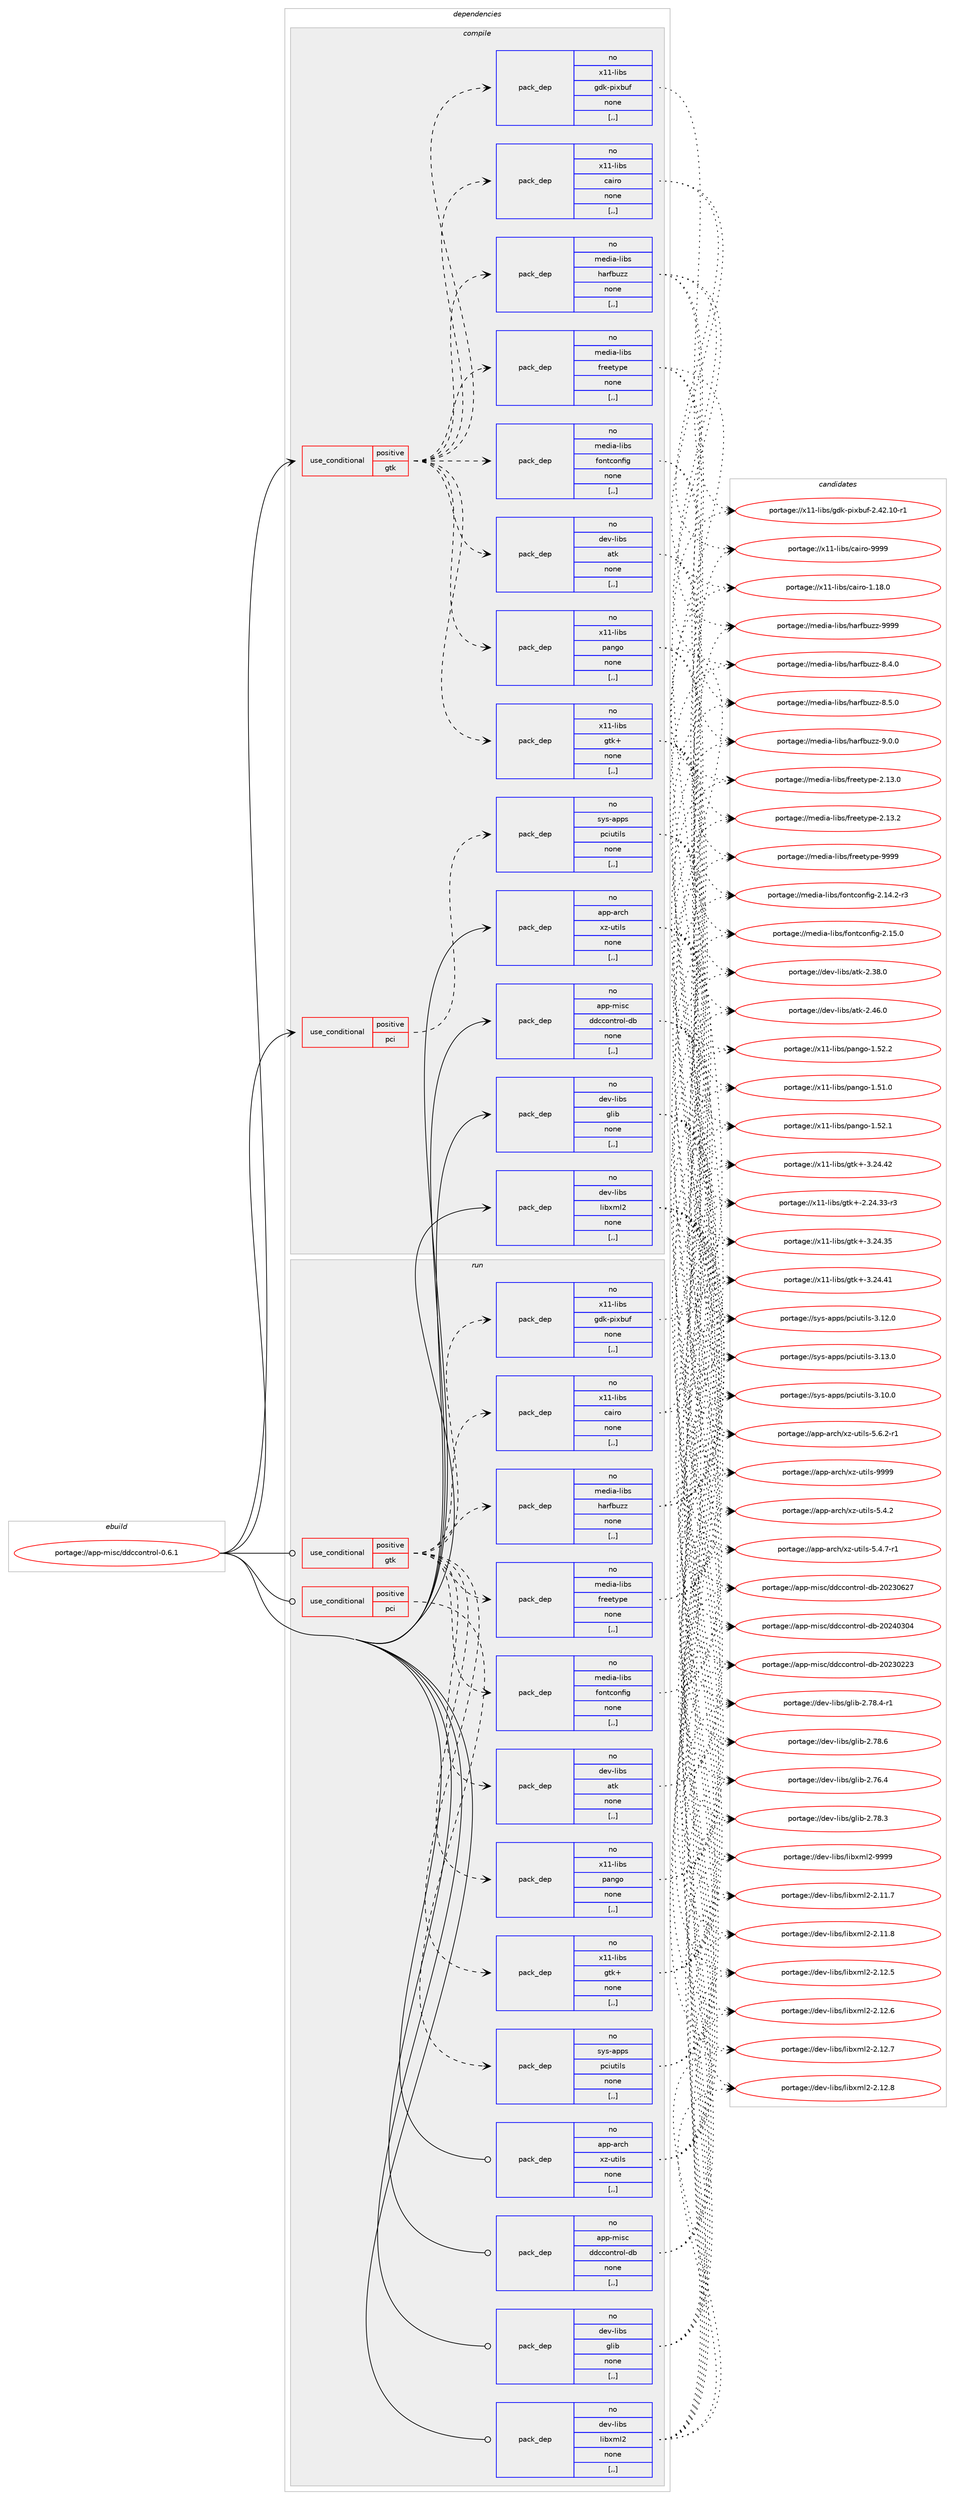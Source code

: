 digraph prolog {

# *************
# Graph options
# *************

newrank=true;
concentrate=true;
compound=true;
graph [rankdir=LR,fontname=Helvetica,fontsize=10,ranksep=1.5];#, ranksep=2.5, nodesep=0.2];
edge  [arrowhead=vee];
node  [fontname=Helvetica,fontsize=10];

# **********
# The ebuild
# **********

subgraph cluster_leftcol {
color=gray;
rank=same;
label=<<i>ebuild</i>>;
id [label="portage://app-misc/ddccontrol-0.6.1", color=red, width=4, href="../app-misc/ddccontrol-0.6.1.svg"];
}

# ****************
# The dependencies
# ****************

subgraph cluster_midcol {
color=gray;
label=<<i>dependencies</i>>;
subgraph cluster_compile {
fillcolor="#eeeeee";
style=filled;
label=<<i>compile</i>>;
subgraph cond11162 {
dependency38758 [label=<<TABLE BORDER="0" CELLBORDER="1" CELLSPACING="0" CELLPADDING="4"><TR><TD ROWSPAN="3" CELLPADDING="10">use_conditional</TD></TR><TR><TD>positive</TD></TR><TR><TD>gtk</TD></TR></TABLE>>, shape=none, color=red];
subgraph pack27231 {
dependency38759 [label=<<TABLE BORDER="0" CELLBORDER="1" CELLSPACING="0" CELLPADDING="4" WIDTH="220"><TR><TD ROWSPAN="6" CELLPADDING="30">pack_dep</TD></TR><TR><TD WIDTH="110">no</TD></TR><TR><TD>dev-libs</TD></TR><TR><TD>atk</TD></TR><TR><TD>none</TD></TR><TR><TD>[,,]</TD></TR></TABLE>>, shape=none, color=blue];
}
dependency38758:e -> dependency38759:w [weight=20,style="dashed",arrowhead="vee"];
subgraph pack27232 {
dependency38760 [label=<<TABLE BORDER="0" CELLBORDER="1" CELLSPACING="0" CELLPADDING="4" WIDTH="220"><TR><TD ROWSPAN="6" CELLPADDING="30">pack_dep</TD></TR><TR><TD WIDTH="110">no</TD></TR><TR><TD>media-libs</TD></TR><TR><TD>fontconfig</TD></TR><TR><TD>none</TD></TR><TR><TD>[,,]</TD></TR></TABLE>>, shape=none, color=blue];
}
dependency38758:e -> dependency38760:w [weight=20,style="dashed",arrowhead="vee"];
subgraph pack27233 {
dependency38761 [label=<<TABLE BORDER="0" CELLBORDER="1" CELLSPACING="0" CELLPADDING="4" WIDTH="220"><TR><TD ROWSPAN="6" CELLPADDING="30">pack_dep</TD></TR><TR><TD WIDTH="110">no</TD></TR><TR><TD>media-libs</TD></TR><TR><TD>freetype</TD></TR><TR><TD>none</TD></TR><TR><TD>[,,]</TD></TR></TABLE>>, shape=none, color=blue];
}
dependency38758:e -> dependency38761:w [weight=20,style="dashed",arrowhead="vee"];
subgraph pack27234 {
dependency38762 [label=<<TABLE BORDER="0" CELLBORDER="1" CELLSPACING="0" CELLPADDING="4" WIDTH="220"><TR><TD ROWSPAN="6" CELLPADDING="30">pack_dep</TD></TR><TR><TD WIDTH="110">no</TD></TR><TR><TD>media-libs</TD></TR><TR><TD>harfbuzz</TD></TR><TR><TD>none</TD></TR><TR><TD>[,,]</TD></TR></TABLE>>, shape=none, color=blue];
}
dependency38758:e -> dependency38762:w [weight=20,style="dashed",arrowhead="vee"];
subgraph pack27235 {
dependency38763 [label=<<TABLE BORDER="0" CELLBORDER="1" CELLSPACING="0" CELLPADDING="4" WIDTH="220"><TR><TD ROWSPAN="6" CELLPADDING="30">pack_dep</TD></TR><TR><TD WIDTH="110">no</TD></TR><TR><TD>x11-libs</TD></TR><TR><TD>cairo</TD></TR><TR><TD>none</TD></TR><TR><TD>[,,]</TD></TR></TABLE>>, shape=none, color=blue];
}
dependency38758:e -> dependency38763:w [weight=20,style="dashed",arrowhead="vee"];
subgraph pack27236 {
dependency38764 [label=<<TABLE BORDER="0" CELLBORDER="1" CELLSPACING="0" CELLPADDING="4" WIDTH="220"><TR><TD ROWSPAN="6" CELLPADDING="30">pack_dep</TD></TR><TR><TD WIDTH="110">no</TD></TR><TR><TD>x11-libs</TD></TR><TR><TD>gdk-pixbuf</TD></TR><TR><TD>none</TD></TR><TR><TD>[,,]</TD></TR></TABLE>>, shape=none, color=blue];
}
dependency38758:e -> dependency38764:w [weight=20,style="dashed",arrowhead="vee"];
subgraph pack27237 {
dependency38765 [label=<<TABLE BORDER="0" CELLBORDER="1" CELLSPACING="0" CELLPADDING="4" WIDTH="220"><TR><TD ROWSPAN="6" CELLPADDING="30">pack_dep</TD></TR><TR><TD WIDTH="110">no</TD></TR><TR><TD>x11-libs</TD></TR><TR><TD>gtk+</TD></TR><TR><TD>none</TD></TR><TR><TD>[,,]</TD></TR></TABLE>>, shape=none, color=blue];
}
dependency38758:e -> dependency38765:w [weight=20,style="dashed",arrowhead="vee"];
subgraph pack27238 {
dependency38766 [label=<<TABLE BORDER="0" CELLBORDER="1" CELLSPACING="0" CELLPADDING="4" WIDTH="220"><TR><TD ROWSPAN="6" CELLPADDING="30">pack_dep</TD></TR><TR><TD WIDTH="110">no</TD></TR><TR><TD>x11-libs</TD></TR><TR><TD>pango</TD></TR><TR><TD>none</TD></TR><TR><TD>[,,]</TD></TR></TABLE>>, shape=none, color=blue];
}
dependency38758:e -> dependency38766:w [weight=20,style="dashed",arrowhead="vee"];
}
id:e -> dependency38758:w [weight=20,style="solid",arrowhead="vee"];
subgraph cond11163 {
dependency38767 [label=<<TABLE BORDER="0" CELLBORDER="1" CELLSPACING="0" CELLPADDING="4"><TR><TD ROWSPAN="3" CELLPADDING="10">use_conditional</TD></TR><TR><TD>positive</TD></TR><TR><TD>pci</TD></TR></TABLE>>, shape=none, color=red];
subgraph pack27239 {
dependency38768 [label=<<TABLE BORDER="0" CELLBORDER="1" CELLSPACING="0" CELLPADDING="4" WIDTH="220"><TR><TD ROWSPAN="6" CELLPADDING="30">pack_dep</TD></TR><TR><TD WIDTH="110">no</TD></TR><TR><TD>sys-apps</TD></TR><TR><TD>pciutils</TD></TR><TR><TD>none</TD></TR><TR><TD>[,,]</TD></TR></TABLE>>, shape=none, color=blue];
}
dependency38767:e -> dependency38768:w [weight=20,style="dashed",arrowhead="vee"];
}
id:e -> dependency38767:w [weight=20,style="solid",arrowhead="vee"];
subgraph pack27240 {
dependency38769 [label=<<TABLE BORDER="0" CELLBORDER="1" CELLSPACING="0" CELLPADDING="4" WIDTH="220"><TR><TD ROWSPAN="6" CELLPADDING="30">pack_dep</TD></TR><TR><TD WIDTH="110">no</TD></TR><TR><TD>app-arch</TD></TR><TR><TD>xz-utils</TD></TR><TR><TD>none</TD></TR><TR><TD>[,,]</TD></TR></TABLE>>, shape=none, color=blue];
}
id:e -> dependency38769:w [weight=20,style="solid",arrowhead="vee"];
subgraph pack27241 {
dependency38770 [label=<<TABLE BORDER="0" CELLBORDER="1" CELLSPACING="0" CELLPADDING="4" WIDTH="220"><TR><TD ROWSPAN="6" CELLPADDING="30">pack_dep</TD></TR><TR><TD WIDTH="110">no</TD></TR><TR><TD>app-misc</TD></TR><TR><TD>ddccontrol-db</TD></TR><TR><TD>none</TD></TR><TR><TD>[,,]</TD></TR></TABLE>>, shape=none, color=blue];
}
id:e -> dependency38770:w [weight=20,style="solid",arrowhead="vee"];
subgraph pack27242 {
dependency38771 [label=<<TABLE BORDER="0" CELLBORDER="1" CELLSPACING="0" CELLPADDING="4" WIDTH="220"><TR><TD ROWSPAN="6" CELLPADDING="30">pack_dep</TD></TR><TR><TD WIDTH="110">no</TD></TR><TR><TD>dev-libs</TD></TR><TR><TD>glib</TD></TR><TR><TD>none</TD></TR><TR><TD>[,,]</TD></TR></TABLE>>, shape=none, color=blue];
}
id:e -> dependency38771:w [weight=20,style="solid",arrowhead="vee"];
subgraph pack27243 {
dependency38772 [label=<<TABLE BORDER="0" CELLBORDER="1" CELLSPACING="0" CELLPADDING="4" WIDTH="220"><TR><TD ROWSPAN="6" CELLPADDING="30">pack_dep</TD></TR><TR><TD WIDTH="110">no</TD></TR><TR><TD>dev-libs</TD></TR><TR><TD>libxml2</TD></TR><TR><TD>none</TD></TR><TR><TD>[,,]</TD></TR></TABLE>>, shape=none, color=blue];
}
id:e -> dependency38772:w [weight=20,style="solid",arrowhead="vee"];
}
subgraph cluster_compileandrun {
fillcolor="#eeeeee";
style=filled;
label=<<i>compile and run</i>>;
}
subgraph cluster_run {
fillcolor="#eeeeee";
style=filled;
label=<<i>run</i>>;
subgraph cond11164 {
dependency38773 [label=<<TABLE BORDER="0" CELLBORDER="1" CELLSPACING="0" CELLPADDING="4"><TR><TD ROWSPAN="3" CELLPADDING="10">use_conditional</TD></TR><TR><TD>positive</TD></TR><TR><TD>gtk</TD></TR></TABLE>>, shape=none, color=red];
subgraph pack27244 {
dependency38774 [label=<<TABLE BORDER="0" CELLBORDER="1" CELLSPACING="0" CELLPADDING="4" WIDTH="220"><TR><TD ROWSPAN="6" CELLPADDING="30">pack_dep</TD></TR><TR><TD WIDTH="110">no</TD></TR><TR><TD>dev-libs</TD></TR><TR><TD>atk</TD></TR><TR><TD>none</TD></TR><TR><TD>[,,]</TD></TR></TABLE>>, shape=none, color=blue];
}
dependency38773:e -> dependency38774:w [weight=20,style="dashed",arrowhead="vee"];
subgraph pack27245 {
dependency38775 [label=<<TABLE BORDER="0" CELLBORDER="1" CELLSPACING="0" CELLPADDING="4" WIDTH="220"><TR><TD ROWSPAN="6" CELLPADDING="30">pack_dep</TD></TR><TR><TD WIDTH="110">no</TD></TR><TR><TD>media-libs</TD></TR><TR><TD>fontconfig</TD></TR><TR><TD>none</TD></TR><TR><TD>[,,]</TD></TR></TABLE>>, shape=none, color=blue];
}
dependency38773:e -> dependency38775:w [weight=20,style="dashed",arrowhead="vee"];
subgraph pack27246 {
dependency38776 [label=<<TABLE BORDER="0" CELLBORDER="1" CELLSPACING="0" CELLPADDING="4" WIDTH="220"><TR><TD ROWSPAN="6" CELLPADDING="30">pack_dep</TD></TR><TR><TD WIDTH="110">no</TD></TR><TR><TD>media-libs</TD></TR><TR><TD>freetype</TD></TR><TR><TD>none</TD></TR><TR><TD>[,,]</TD></TR></TABLE>>, shape=none, color=blue];
}
dependency38773:e -> dependency38776:w [weight=20,style="dashed",arrowhead="vee"];
subgraph pack27247 {
dependency38777 [label=<<TABLE BORDER="0" CELLBORDER="1" CELLSPACING="0" CELLPADDING="4" WIDTH="220"><TR><TD ROWSPAN="6" CELLPADDING="30">pack_dep</TD></TR><TR><TD WIDTH="110">no</TD></TR><TR><TD>media-libs</TD></TR><TR><TD>harfbuzz</TD></TR><TR><TD>none</TD></TR><TR><TD>[,,]</TD></TR></TABLE>>, shape=none, color=blue];
}
dependency38773:e -> dependency38777:w [weight=20,style="dashed",arrowhead="vee"];
subgraph pack27248 {
dependency38778 [label=<<TABLE BORDER="0" CELLBORDER="1" CELLSPACING="0" CELLPADDING="4" WIDTH="220"><TR><TD ROWSPAN="6" CELLPADDING="30">pack_dep</TD></TR><TR><TD WIDTH="110">no</TD></TR><TR><TD>x11-libs</TD></TR><TR><TD>cairo</TD></TR><TR><TD>none</TD></TR><TR><TD>[,,]</TD></TR></TABLE>>, shape=none, color=blue];
}
dependency38773:e -> dependency38778:w [weight=20,style="dashed",arrowhead="vee"];
subgraph pack27249 {
dependency38779 [label=<<TABLE BORDER="0" CELLBORDER="1" CELLSPACING="0" CELLPADDING="4" WIDTH="220"><TR><TD ROWSPAN="6" CELLPADDING="30">pack_dep</TD></TR><TR><TD WIDTH="110">no</TD></TR><TR><TD>x11-libs</TD></TR><TR><TD>gdk-pixbuf</TD></TR><TR><TD>none</TD></TR><TR><TD>[,,]</TD></TR></TABLE>>, shape=none, color=blue];
}
dependency38773:e -> dependency38779:w [weight=20,style="dashed",arrowhead="vee"];
subgraph pack27250 {
dependency38780 [label=<<TABLE BORDER="0" CELLBORDER="1" CELLSPACING="0" CELLPADDING="4" WIDTH="220"><TR><TD ROWSPAN="6" CELLPADDING="30">pack_dep</TD></TR><TR><TD WIDTH="110">no</TD></TR><TR><TD>x11-libs</TD></TR><TR><TD>gtk+</TD></TR><TR><TD>none</TD></TR><TR><TD>[,,]</TD></TR></TABLE>>, shape=none, color=blue];
}
dependency38773:e -> dependency38780:w [weight=20,style="dashed",arrowhead="vee"];
subgraph pack27251 {
dependency38781 [label=<<TABLE BORDER="0" CELLBORDER="1" CELLSPACING="0" CELLPADDING="4" WIDTH="220"><TR><TD ROWSPAN="6" CELLPADDING="30">pack_dep</TD></TR><TR><TD WIDTH="110">no</TD></TR><TR><TD>x11-libs</TD></TR><TR><TD>pango</TD></TR><TR><TD>none</TD></TR><TR><TD>[,,]</TD></TR></TABLE>>, shape=none, color=blue];
}
dependency38773:e -> dependency38781:w [weight=20,style="dashed",arrowhead="vee"];
}
id:e -> dependency38773:w [weight=20,style="solid",arrowhead="odot"];
subgraph cond11165 {
dependency38782 [label=<<TABLE BORDER="0" CELLBORDER="1" CELLSPACING="0" CELLPADDING="4"><TR><TD ROWSPAN="3" CELLPADDING="10">use_conditional</TD></TR><TR><TD>positive</TD></TR><TR><TD>pci</TD></TR></TABLE>>, shape=none, color=red];
subgraph pack27252 {
dependency38783 [label=<<TABLE BORDER="0" CELLBORDER="1" CELLSPACING="0" CELLPADDING="4" WIDTH="220"><TR><TD ROWSPAN="6" CELLPADDING="30">pack_dep</TD></TR><TR><TD WIDTH="110">no</TD></TR><TR><TD>sys-apps</TD></TR><TR><TD>pciutils</TD></TR><TR><TD>none</TD></TR><TR><TD>[,,]</TD></TR></TABLE>>, shape=none, color=blue];
}
dependency38782:e -> dependency38783:w [weight=20,style="dashed",arrowhead="vee"];
}
id:e -> dependency38782:w [weight=20,style="solid",arrowhead="odot"];
subgraph pack27253 {
dependency38784 [label=<<TABLE BORDER="0" CELLBORDER="1" CELLSPACING="0" CELLPADDING="4" WIDTH="220"><TR><TD ROWSPAN="6" CELLPADDING="30">pack_dep</TD></TR><TR><TD WIDTH="110">no</TD></TR><TR><TD>app-arch</TD></TR><TR><TD>xz-utils</TD></TR><TR><TD>none</TD></TR><TR><TD>[,,]</TD></TR></TABLE>>, shape=none, color=blue];
}
id:e -> dependency38784:w [weight=20,style="solid",arrowhead="odot"];
subgraph pack27254 {
dependency38785 [label=<<TABLE BORDER="0" CELLBORDER="1" CELLSPACING="0" CELLPADDING="4" WIDTH="220"><TR><TD ROWSPAN="6" CELLPADDING="30">pack_dep</TD></TR><TR><TD WIDTH="110">no</TD></TR><TR><TD>app-misc</TD></TR><TR><TD>ddccontrol-db</TD></TR><TR><TD>none</TD></TR><TR><TD>[,,]</TD></TR></TABLE>>, shape=none, color=blue];
}
id:e -> dependency38785:w [weight=20,style="solid",arrowhead="odot"];
subgraph pack27255 {
dependency38786 [label=<<TABLE BORDER="0" CELLBORDER="1" CELLSPACING="0" CELLPADDING="4" WIDTH="220"><TR><TD ROWSPAN="6" CELLPADDING="30">pack_dep</TD></TR><TR><TD WIDTH="110">no</TD></TR><TR><TD>dev-libs</TD></TR><TR><TD>glib</TD></TR><TR><TD>none</TD></TR><TR><TD>[,,]</TD></TR></TABLE>>, shape=none, color=blue];
}
id:e -> dependency38786:w [weight=20,style="solid",arrowhead="odot"];
subgraph pack27256 {
dependency38787 [label=<<TABLE BORDER="0" CELLBORDER="1" CELLSPACING="0" CELLPADDING="4" WIDTH="220"><TR><TD ROWSPAN="6" CELLPADDING="30">pack_dep</TD></TR><TR><TD WIDTH="110">no</TD></TR><TR><TD>dev-libs</TD></TR><TR><TD>libxml2</TD></TR><TR><TD>none</TD></TR><TR><TD>[,,]</TD></TR></TABLE>>, shape=none, color=blue];
}
id:e -> dependency38787:w [weight=20,style="solid",arrowhead="odot"];
}
}

# **************
# The candidates
# **************

subgraph cluster_choices {
rank=same;
color=gray;
label=<<i>candidates</i>>;

subgraph choice27231 {
color=black;
nodesep=1;
choice1001011184510810598115479711610745504651564648 [label="portage://dev-libs/atk-2.38.0", color=red, width=4,href="../dev-libs/atk-2.38.0.svg"];
choice1001011184510810598115479711610745504652544648 [label="portage://dev-libs/atk-2.46.0", color=red, width=4,href="../dev-libs/atk-2.46.0.svg"];
dependency38759:e -> choice1001011184510810598115479711610745504651564648:w [style=dotted,weight="100"];
dependency38759:e -> choice1001011184510810598115479711610745504652544648:w [style=dotted,weight="100"];
}
subgraph choice27232 {
color=black;
nodesep=1;
choice1091011001059745108105981154710211111011699111110102105103455046495246504511451 [label="portage://media-libs/fontconfig-2.14.2-r3", color=red, width=4,href="../media-libs/fontconfig-2.14.2-r3.svg"];
choice109101100105974510810598115471021111101169911111010210510345504649534648 [label="portage://media-libs/fontconfig-2.15.0", color=red, width=4,href="../media-libs/fontconfig-2.15.0.svg"];
dependency38760:e -> choice1091011001059745108105981154710211111011699111110102105103455046495246504511451:w [style=dotted,weight="100"];
dependency38760:e -> choice109101100105974510810598115471021111101169911111010210510345504649534648:w [style=dotted,weight="100"];
}
subgraph choice27233 {
color=black;
nodesep=1;
choice1091011001059745108105981154710211410110111612111210145504649514648 [label="portage://media-libs/freetype-2.13.0", color=red, width=4,href="../media-libs/freetype-2.13.0.svg"];
choice1091011001059745108105981154710211410110111612111210145504649514650 [label="portage://media-libs/freetype-2.13.2", color=red, width=4,href="../media-libs/freetype-2.13.2.svg"];
choice109101100105974510810598115471021141011011161211121014557575757 [label="portage://media-libs/freetype-9999", color=red, width=4,href="../media-libs/freetype-9999.svg"];
dependency38761:e -> choice1091011001059745108105981154710211410110111612111210145504649514648:w [style=dotted,weight="100"];
dependency38761:e -> choice1091011001059745108105981154710211410110111612111210145504649514650:w [style=dotted,weight="100"];
dependency38761:e -> choice109101100105974510810598115471021141011011161211121014557575757:w [style=dotted,weight="100"];
}
subgraph choice27234 {
color=black;
nodesep=1;
choice109101100105974510810598115471049711410298117122122455646524648 [label="portage://media-libs/harfbuzz-8.4.0", color=red, width=4,href="../media-libs/harfbuzz-8.4.0.svg"];
choice109101100105974510810598115471049711410298117122122455646534648 [label="portage://media-libs/harfbuzz-8.5.0", color=red, width=4,href="../media-libs/harfbuzz-8.5.0.svg"];
choice109101100105974510810598115471049711410298117122122455746484648 [label="portage://media-libs/harfbuzz-9.0.0", color=red, width=4,href="../media-libs/harfbuzz-9.0.0.svg"];
choice1091011001059745108105981154710497114102981171221224557575757 [label="portage://media-libs/harfbuzz-9999", color=red, width=4,href="../media-libs/harfbuzz-9999.svg"];
dependency38762:e -> choice109101100105974510810598115471049711410298117122122455646524648:w [style=dotted,weight="100"];
dependency38762:e -> choice109101100105974510810598115471049711410298117122122455646534648:w [style=dotted,weight="100"];
dependency38762:e -> choice109101100105974510810598115471049711410298117122122455746484648:w [style=dotted,weight="100"];
dependency38762:e -> choice1091011001059745108105981154710497114102981171221224557575757:w [style=dotted,weight="100"];
}
subgraph choice27235 {
color=black;
nodesep=1;
choice1204949451081059811547999710511411145494649564648 [label="portage://x11-libs/cairo-1.18.0", color=red, width=4,href="../x11-libs/cairo-1.18.0.svg"];
choice120494945108105981154799971051141114557575757 [label="portage://x11-libs/cairo-9999", color=red, width=4,href="../x11-libs/cairo-9999.svg"];
dependency38763:e -> choice1204949451081059811547999710511411145494649564648:w [style=dotted,weight="100"];
dependency38763:e -> choice120494945108105981154799971051141114557575757:w [style=dotted,weight="100"];
}
subgraph choice27236 {
color=black;
nodesep=1;
choice1204949451081059811547103100107451121051209811710245504652504649484511449 [label="portage://x11-libs/gdk-pixbuf-2.42.10-r1", color=red, width=4,href="../x11-libs/gdk-pixbuf-2.42.10-r1.svg"];
dependency38764:e -> choice1204949451081059811547103100107451121051209811710245504652504649484511449:w [style=dotted,weight="100"];
}
subgraph choice27237 {
color=black;
nodesep=1;
choice12049494510810598115471031161074345504650524651514511451 [label="portage://x11-libs/gtk+-2.24.33-r3", color=red, width=4,href="../x11-libs/gtk+-2.24.33-r3.svg"];
choice1204949451081059811547103116107434551465052465153 [label="portage://x11-libs/gtk+-3.24.35", color=red, width=4,href="../x11-libs/gtk+-3.24.35.svg"];
choice1204949451081059811547103116107434551465052465249 [label="portage://x11-libs/gtk+-3.24.41", color=red, width=4,href="../x11-libs/gtk+-3.24.41.svg"];
choice1204949451081059811547103116107434551465052465250 [label="portage://x11-libs/gtk+-3.24.42", color=red, width=4,href="../x11-libs/gtk+-3.24.42.svg"];
dependency38765:e -> choice12049494510810598115471031161074345504650524651514511451:w [style=dotted,weight="100"];
dependency38765:e -> choice1204949451081059811547103116107434551465052465153:w [style=dotted,weight="100"];
dependency38765:e -> choice1204949451081059811547103116107434551465052465249:w [style=dotted,weight="100"];
dependency38765:e -> choice1204949451081059811547103116107434551465052465250:w [style=dotted,weight="100"];
}
subgraph choice27238 {
color=black;
nodesep=1;
choice12049494510810598115471129711010311145494653494648 [label="portage://x11-libs/pango-1.51.0", color=red, width=4,href="../x11-libs/pango-1.51.0.svg"];
choice12049494510810598115471129711010311145494653504649 [label="portage://x11-libs/pango-1.52.1", color=red, width=4,href="../x11-libs/pango-1.52.1.svg"];
choice12049494510810598115471129711010311145494653504650 [label="portage://x11-libs/pango-1.52.2", color=red, width=4,href="../x11-libs/pango-1.52.2.svg"];
dependency38766:e -> choice12049494510810598115471129711010311145494653494648:w [style=dotted,weight="100"];
dependency38766:e -> choice12049494510810598115471129711010311145494653504649:w [style=dotted,weight="100"];
dependency38766:e -> choice12049494510810598115471129711010311145494653504650:w [style=dotted,weight="100"];
}
subgraph choice27239 {
color=black;
nodesep=1;
choice1151211154597112112115471129910511711610510811545514649484648 [label="portage://sys-apps/pciutils-3.10.0", color=red, width=4,href="../sys-apps/pciutils-3.10.0.svg"];
choice1151211154597112112115471129910511711610510811545514649504648 [label="portage://sys-apps/pciutils-3.12.0", color=red, width=4,href="../sys-apps/pciutils-3.12.0.svg"];
choice1151211154597112112115471129910511711610510811545514649514648 [label="portage://sys-apps/pciutils-3.13.0", color=red, width=4,href="../sys-apps/pciutils-3.13.0.svg"];
dependency38768:e -> choice1151211154597112112115471129910511711610510811545514649484648:w [style=dotted,weight="100"];
dependency38768:e -> choice1151211154597112112115471129910511711610510811545514649504648:w [style=dotted,weight="100"];
dependency38768:e -> choice1151211154597112112115471129910511711610510811545514649514648:w [style=dotted,weight="100"];
}
subgraph choice27240 {
color=black;
nodesep=1;
choice971121124597114991044712012245117116105108115455346524650 [label="portage://app-arch/xz-utils-5.4.2", color=red, width=4,href="../app-arch/xz-utils-5.4.2.svg"];
choice9711211245971149910447120122451171161051081154553465246554511449 [label="portage://app-arch/xz-utils-5.4.7-r1", color=red, width=4,href="../app-arch/xz-utils-5.4.7-r1.svg"];
choice9711211245971149910447120122451171161051081154553465446504511449 [label="portage://app-arch/xz-utils-5.6.2-r1", color=red, width=4,href="../app-arch/xz-utils-5.6.2-r1.svg"];
choice9711211245971149910447120122451171161051081154557575757 [label="portage://app-arch/xz-utils-9999", color=red, width=4,href="../app-arch/xz-utils-9999.svg"];
dependency38769:e -> choice971121124597114991044712012245117116105108115455346524650:w [style=dotted,weight="100"];
dependency38769:e -> choice9711211245971149910447120122451171161051081154553465246554511449:w [style=dotted,weight="100"];
dependency38769:e -> choice9711211245971149910447120122451171161051081154553465446504511449:w [style=dotted,weight="100"];
dependency38769:e -> choice9711211245971149910447120122451171161051081154557575757:w [style=dotted,weight="100"];
}
subgraph choice27241 {
color=black;
nodesep=1;
choice9711211245109105115994710010099991111101161141111084510098455048505148505051 [label="portage://app-misc/ddccontrol-db-20230223", color=red, width=4,href="../app-misc/ddccontrol-db-20230223.svg"];
choice9711211245109105115994710010099991111101161141111084510098455048505148545055 [label="portage://app-misc/ddccontrol-db-20230627", color=red, width=4,href="../app-misc/ddccontrol-db-20230627.svg"];
choice9711211245109105115994710010099991111101161141111084510098455048505248514852 [label="portage://app-misc/ddccontrol-db-20240304", color=red, width=4,href="../app-misc/ddccontrol-db-20240304.svg"];
dependency38770:e -> choice9711211245109105115994710010099991111101161141111084510098455048505148505051:w [style=dotted,weight="100"];
dependency38770:e -> choice9711211245109105115994710010099991111101161141111084510098455048505148545055:w [style=dotted,weight="100"];
dependency38770:e -> choice9711211245109105115994710010099991111101161141111084510098455048505248514852:w [style=dotted,weight="100"];
}
subgraph choice27242 {
color=black;
nodesep=1;
choice1001011184510810598115471031081059845504655544652 [label="portage://dev-libs/glib-2.76.4", color=red, width=4,href="../dev-libs/glib-2.76.4.svg"];
choice1001011184510810598115471031081059845504655564651 [label="portage://dev-libs/glib-2.78.3", color=red, width=4,href="../dev-libs/glib-2.78.3.svg"];
choice10010111845108105981154710310810598455046555646524511449 [label="portage://dev-libs/glib-2.78.4-r1", color=red, width=4,href="../dev-libs/glib-2.78.4-r1.svg"];
choice1001011184510810598115471031081059845504655564654 [label="portage://dev-libs/glib-2.78.6", color=red, width=4,href="../dev-libs/glib-2.78.6.svg"];
dependency38771:e -> choice1001011184510810598115471031081059845504655544652:w [style=dotted,weight="100"];
dependency38771:e -> choice1001011184510810598115471031081059845504655564651:w [style=dotted,weight="100"];
dependency38771:e -> choice10010111845108105981154710310810598455046555646524511449:w [style=dotted,weight="100"];
dependency38771:e -> choice1001011184510810598115471031081059845504655564654:w [style=dotted,weight="100"];
}
subgraph choice27243 {
color=black;
nodesep=1;
choice100101118451081059811547108105981201091085045504649494655 [label="portage://dev-libs/libxml2-2.11.7", color=red, width=4,href="../dev-libs/libxml2-2.11.7.svg"];
choice100101118451081059811547108105981201091085045504649494656 [label="portage://dev-libs/libxml2-2.11.8", color=red, width=4,href="../dev-libs/libxml2-2.11.8.svg"];
choice100101118451081059811547108105981201091085045504649504653 [label="portage://dev-libs/libxml2-2.12.5", color=red, width=4,href="../dev-libs/libxml2-2.12.5.svg"];
choice100101118451081059811547108105981201091085045504649504654 [label="portage://dev-libs/libxml2-2.12.6", color=red, width=4,href="../dev-libs/libxml2-2.12.6.svg"];
choice100101118451081059811547108105981201091085045504649504655 [label="portage://dev-libs/libxml2-2.12.7", color=red, width=4,href="../dev-libs/libxml2-2.12.7.svg"];
choice100101118451081059811547108105981201091085045504649504656 [label="portage://dev-libs/libxml2-2.12.8", color=red, width=4,href="../dev-libs/libxml2-2.12.8.svg"];
choice10010111845108105981154710810598120109108504557575757 [label="portage://dev-libs/libxml2-9999", color=red, width=4,href="../dev-libs/libxml2-9999.svg"];
dependency38772:e -> choice100101118451081059811547108105981201091085045504649494655:w [style=dotted,weight="100"];
dependency38772:e -> choice100101118451081059811547108105981201091085045504649494656:w [style=dotted,weight="100"];
dependency38772:e -> choice100101118451081059811547108105981201091085045504649504653:w [style=dotted,weight="100"];
dependency38772:e -> choice100101118451081059811547108105981201091085045504649504654:w [style=dotted,weight="100"];
dependency38772:e -> choice100101118451081059811547108105981201091085045504649504655:w [style=dotted,weight="100"];
dependency38772:e -> choice100101118451081059811547108105981201091085045504649504656:w [style=dotted,weight="100"];
dependency38772:e -> choice10010111845108105981154710810598120109108504557575757:w [style=dotted,weight="100"];
}
subgraph choice27244 {
color=black;
nodesep=1;
choice1001011184510810598115479711610745504651564648 [label="portage://dev-libs/atk-2.38.0", color=red, width=4,href="../dev-libs/atk-2.38.0.svg"];
choice1001011184510810598115479711610745504652544648 [label="portage://dev-libs/atk-2.46.0", color=red, width=4,href="../dev-libs/atk-2.46.0.svg"];
dependency38774:e -> choice1001011184510810598115479711610745504651564648:w [style=dotted,weight="100"];
dependency38774:e -> choice1001011184510810598115479711610745504652544648:w [style=dotted,weight="100"];
}
subgraph choice27245 {
color=black;
nodesep=1;
choice1091011001059745108105981154710211111011699111110102105103455046495246504511451 [label="portage://media-libs/fontconfig-2.14.2-r3", color=red, width=4,href="../media-libs/fontconfig-2.14.2-r3.svg"];
choice109101100105974510810598115471021111101169911111010210510345504649534648 [label="portage://media-libs/fontconfig-2.15.0", color=red, width=4,href="../media-libs/fontconfig-2.15.0.svg"];
dependency38775:e -> choice1091011001059745108105981154710211111011699111110102105103455046495246504511451:w [style=dotted,weight="100"];
dependency38775:e -> choice109101100105974510810598115471021111101169911111010210510345504649534648:w [style=dotted,weight="100"];
}
subgraph choice27246 {
color=black;
nodesep=1;
choice1091011001059745108105981154710211410110111612111210145504649514648 [label="portage://media-libs/freetype-2.13.0", color=red, width=4,href="../media-libs/freetype-2.13.0.svg"];
choice1091011001059745108105981154710211410110111612111210145504649514650 [label="portage://media-libs/freetype-2.13.2", color=red, width=4,href="../media-libs/freetype-2.13.2.svg"];
choice109101100105974510810598115471021141011011161211121014557575757 [label="portage://media-libs/freetype-9999", color=red, width=4,href="../media-libs/freetype-9999.svg"];
dependency38776:e -> choice1091011001059745108105981154710211410110111612111210145504649514648:w [style=dotted,weight="100"];
dependency38776:e -> choice1091011001059745108105981154710211410110111612111210145504649514650:w [style=dotted,weight="100"];
dependency38776:e -> choice109101100105974510810598115471021141011011161211121014557575757:w [style=dotted,weight="100"];
}
subgraph choice27247 {
color=black;
nodesep=1;
choice109101100105974510810598115471049711410298117122122455646524648 [label="portage://media-libs/harfbuzz-8.4.0", color=red, width=4,href="../media-libs/harfbuzz-8.4.0.svg"];
choice109101100105974510810598115471049711410298117122122455646534648 [label="portage://media-libs/harfbuzz-8.5.0", color=red, width=4,href="../media-libs/harfbuzz-8.5.0.svg"];
choice109101100105974510810598115471049711410298117122122455746484648 [label="portage://media-libs/harfbuzz-9.0.0", color=red, width=4,href="../media-libs/harfbuzz-9.0.0.svg"];
choice1091011001059745108105981154710497114102981171221224557575757 [label="portage://media-libs/harfbuzz-9999", color=red, width=4,href="../media-libs/harfbuzz-9999.svg"];
dependency38777:e -> choice109101100105974510810598115471049711410298117122122455646524648:w [style=dotted,weight="100"];
dependency38777:e -> choice109101100105974510810598115471049711410298117122122455646534648:w [style=dotted,weight="100"];
dependency38777:e -> choice109101100105974510810598115471049711410298117122122455746484648:w [style=dotted,weight="100"];
dependency38777:e -> choice1091011001059745108105981154710497114102981171221224557575757:w [style=dotted,weight="100"];
}
subgraph choice27248 {
color=black;
nodesep=1;
choice1204949451081059811547999710511411145494649564648 [label="portage://x11-libs/cairo-1.18.0", color=red, width=4,href="../x11-libs/cairo-1.18.0.svg"];
choice120494945108105981154799971051141114557575757 [label="portage://x11-libs/cairo-9999", color=red, width=4,href="../x11-libs/cairo-9999.svg"];
dependency38778:e -> choice1204949451081059811547999710511411145494649564648:w [style=dotted,weight="100"];
dependency38778:e -> choice120494945108105981154799971051141114557575757:w [style=dotted,weight="100"];
}
subgraph choice27249 {
color=black;
nodesep=1;
choice1204949451081059811547103100107451121051209811710245504652504649484511449 [label="portage://x11-libs/gdk-pixbuf-2.42.10-r1", color=red, width=4,href="../x11-libs/gdk-pixbuf-2.42.10-r1.svg"];
dependency38779:e -> choice1204949451081059811547103100107451121051209811710245504652504649484511449:w [style=dotted,weight="100"];
}
subgraph choice27250 {
color=black;
nodesep=1;
choice12049494510810598115471031161074345504650524651514511451 [label="portage://x11-libs/gtk+-2.24.33-r3", color=red, width=4,href="../x11-libs/gtk+-2.24.33-r3.svg"];
choice1204949451081059811547103116107434551465052465153 [label="portage://x11-libs/gtk+-3.24.35", color=red, width=4,href="../x11-libs/gtk+-3.24.35.svg"];
choice1204949451081059811547103116107434551465052465249 [label="portage://x11-libs/gtk+-3.24.41", color=red, width=4,href="../x11-libs/gtk+-3.24.41.svg"];
choice1204949451081059811547103116107434551465052465250 [label="portage://x11-libs/gtk+-3.24.42", color=red, width=4,href="../x11-libs/gtk+-3.24.42.svg"];
dependency38780:e -> choice12049494510810598115471031161074345504650524651514511451:w [style=dotted,weight="100"];
dependency38780:e -> choice1204949451081059811547103116107434551465052465153:w [style=dotted,weight="100"];
dependency38780:e -> choice1204949451081059811547103116107434551465052465249:w [style=dotted,weight="100"];
dependency38780:e -> choice1204949451081059811547103116107434551465052465250:w [style=dotted,weight="100"];
}
subgraph choice27251 {
color=black;
nodesep=1;
choice12049494510810598115471129711010311145494653494648 [label="portage://x11-libs/pango-1.51.0", color=red, width=4,href="../x11-libs/pango-1.51.0.svg"];
choice12049494510810598115471129711010311145494653504649 [label="portage://x11-libs/pango-1.52.1", color=red, width=4,href="../x11-libs/pango-1.52.1.svg"];
choice12049494510810598115471129711010311145494653504650 [label="portage://x11-libs/pango-1.52.2", color=red, width=4,href="../x11-libs/pango-1.52.2.svg"];
dependency38781:e -> choice12049494510810598115471129711010311145494653494648:w [style=dotted,weight="100"];
dependency38781:e -> choice12049494510810598115471129711010311145494653504649:w [style=dotted,weight="100"];
dependency38781:e -> choice12049494510810598115471129711010311145494653504650:w [style=dotted,weight="100"];
}
subgraph choice27252 {
color=black;
nodesep=1;
choice1151211154597112112115471129910511711610510811545514649484648 [label="portage://sys-apps/pciutils-3.10.0", color=red, width=4,href="../sys-apps/pciutils-3.10.0.svg"];
choice1151211154597112112115471129910511711610510811545514649504648 [label="portage://sys-apps/pciutils-3.12.0", color=red, width=4,href="../sys-apps/pciutils-3.12.0.svg"];
choice1151211154597112112115471129910511711610510811545514649514648 [label="portage://sys-apps/pciutils-3.13.0", color=red, width=4,href="../sys-apps/pciutils-3.13.0.svg"];
dependency38783:e -> choice1151211154597112112115471129910511711610510811545514649484648:w [style=dotted,weight="100"];
dependency38783:e -> choice1151211154597112112115471129910511711610510811545514649504648:w [style=dotted,weight="100"];
dependency38783:e -> choice1151211154597112112115471129910511711610510811545514649514648:w [style=dotted,weight="100"];
}
subgraph choice27253 {
color=black;
nodesep=1;
choice971121124597114991044712012245117116105108115455346524650 [label="portage://app-arch/xz-utils-5.4.2", color=red, width=4,href="../app-arch/xz-utils-5.4.2.svg"];
choice9711211245971149910447120122451171161051081154553465246554511449 [label="portage://app-arch/xz-utils-5.4.7-r1", color=red, width=4,href="../app-arch/xz-utils-5.4.7-r1.svg"];
choice9711211245971149910447120122451171161051081154553465446504511449 [label="portage://app-arch/xz-utils-5.6.2-r1", color=red, width=4,href="../app-arch/xz-utils-5.6.2-r1.svg"];
choice9711211245971149910447120122451171161051081154557575757 [label="portage://app-arch/xz-utils-9999", color=red, width=4,href="../app-arch/xz-utils-9999.svg"];
dependency38784:e -> choice971121124597114991044712012245117116105108115455346524650:w [style=dotted,weight="100"];
dependency38784:e -> choice9711211245971149910447120122451171161051081154553465246554511449:w [style=dotted,weight="100"];
dependency38784:e -> choice9711211245971149910447120122451171161051081154553465446504511449:w [style=dotted,weight="100"];
dependency38784:e -> choice9711211245971149910447120122451171161051081154557575757:w [style=dotted,weight="100"];
}
subgraph choice27254 {
color=black;
nodesep=1;
choice9711211245109105115994710010099991111101161141111084510098455048505148505051 [label="portage://app-misc/ddccontrol-db-20230223", color=red, width=4,href="../app-misc/ddccontrol-db-20230223.svg"];
choice9711211245109105115994710010099991111101161141111084510098455048505148545055 [label="portage://app-misc/ddccontrol-db-20230627", color=red, width=4,href="../app-misc/ddccontrol-db-20230627.svg"];
choice9711211245109105115994710010099991111101161141111084510098455048505248514852 [label="portage://app-misc/ddccontrol-db-20240304", color=red, width=4,href="../app-misc/ddccontrol-db-20240304.svg"];
dependency38785:e -> choice9711211245109105115994710010099991111101161141111084510098455048505148505051:w [style=dotted,weight="100"];
dependency38785:e -> choice9711211245109105115994710010099991111101161141111084510098455048505148545055:w [style=dotted,weight="100"];
dependency38785:e -> choice9711211245109105115994710010099991111101161141111084510098455048505248514852:w [style=dotted,weight="100"];
}
subgraph choice27255 {
color=black;
nodesep=1;
choice1001011184510810598115471031081059845504655544652 [label="portage://dev-libs/glib-2.76.4", color=red, width=4,href="../dev-libs/glib-2.76.4.svg"];
choice1001011184510810598115471031081059845504655564651 [label="portage://dev-libs/glib-2.78.3", color=red, width=4,href="../dev-libs/glib-2.78.3.svg"];
choice10010111845108105981154710310810598455046555646524511449 [label="portage://dev-libs/glib-2.78.4-r1", color=red, width=4,href="../dev-libs/glib-2.78.4-r1.svg"];
choice1001011184510810598115471031081059845504655564654 [label="portage://dev-libs/glib-2.78.6", color=red, width=4,href="../dev-libs/glib-2.78.6.svg"];
dependency38786:e -> choice1001011184510810598115471031081059845504655544652:w [style=dotted,weight="100"];
dependency38786:e -> choice1001011184510810598115471031081059845504655564651:w [style=dotted,weight="100"];
dependency38786:e -> choice10010111845108105981154710310810598455046555646524511449:w [style=dotted,weight="100"];
dependency38786:e -> choice1001011184510810598115471031081059845504655564654:w [style=dotted,weight="100"];
}
subgraph choice27256 {
color=black;
nodesep=1;
choice100101118451081059811547108105981201091085045504649494655 [label="portage://dev-libs/libxml2-2.11.7", color=red, width=4,href="../dev-libs/libxml2-2.11.7.svg"];
choice100101118451081059811547108105981201091085045504649494656 [label="portage://dev-libs/libxml2-2.11.8", color=red, width=4,href="../dev-libs/libxml2-2.11.8.svg"];
choice100101118451081059811547108105981201091085045504649504653 [label="portage://dev-libs/libxml2-2.12.5", color=red, width=4,href="../dev-libs/libxml2-2.12.5.svg"];
choice100101118451081059811547108105981201091085045504649504654 [label="portage://dev-libs/libxml2-2.12.6", color=red, width=4,href="../dev-libs/libxml2-2.12.6.svg"];
choice100101118451081059811547108105981201091085045504649504655 [label="portage://dev-libs/libxml2-2.12.7", color=red, width=4,href="../dev-libs/libxml2-2.12.7.svg"];
choice100101118451081059811547108105981201091085045504649504656 [label="portage://dev-libs/libxml2-2.12.8", color=red, width=4,href="../dev-libs/libxml2-2.12.8.svg"];
choice10010111845108105981154710810598120109108504557575757 [label="portage://dev-libs/libxml2-9999", color=red, width=4,href="../dev-libs/libxml2-9999.svg"];
dependency38787:e -> choice100101118451081059811547108105981201091085045504649494655:w [style=dotted,weight="100"];
dependency38787:e -> choice100101118451081059811547108105981201091085045504649494656:w [style=dotted,weight="100"];
dependency38787:e -> choice100101118451081059811547108105981201091085045504649504653:w [style=dotted,weight="100"];
dependency38787:e -> choice100101118451081059811547108105981201091085045504649504654:w [style=dotted,weight="100"];
dependency38787:e -> choice100101118451081059811547108105981201091085045504649504655:w [style=dotted,weight="100"];
dependency38787:e -> choice100101118451081059811547108105981201091085045504649504656:w [style=dotted,weight="100"];
dependency38787:e -> choice10010111845108105981154710810598120109108504557575757:w [style=dotted,weight="100"];
}
}

}
